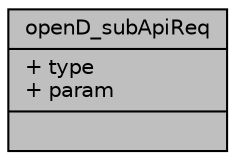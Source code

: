 digraph "openD_subApiReq"
{
  edge [fontname="Helvetica",fontsize="10",labelfontname="Helvetica",labelfontsize="10"];
  node [fontname="Helvetica",fontsize="10",shape=record];
  Node13 [label="{openD_subApiReq\n|+ type\l+ param\l|}",height=0.2,width=0.4,color="black", fillcolor="grey75", style="filled", fontcolor="black"];
}
